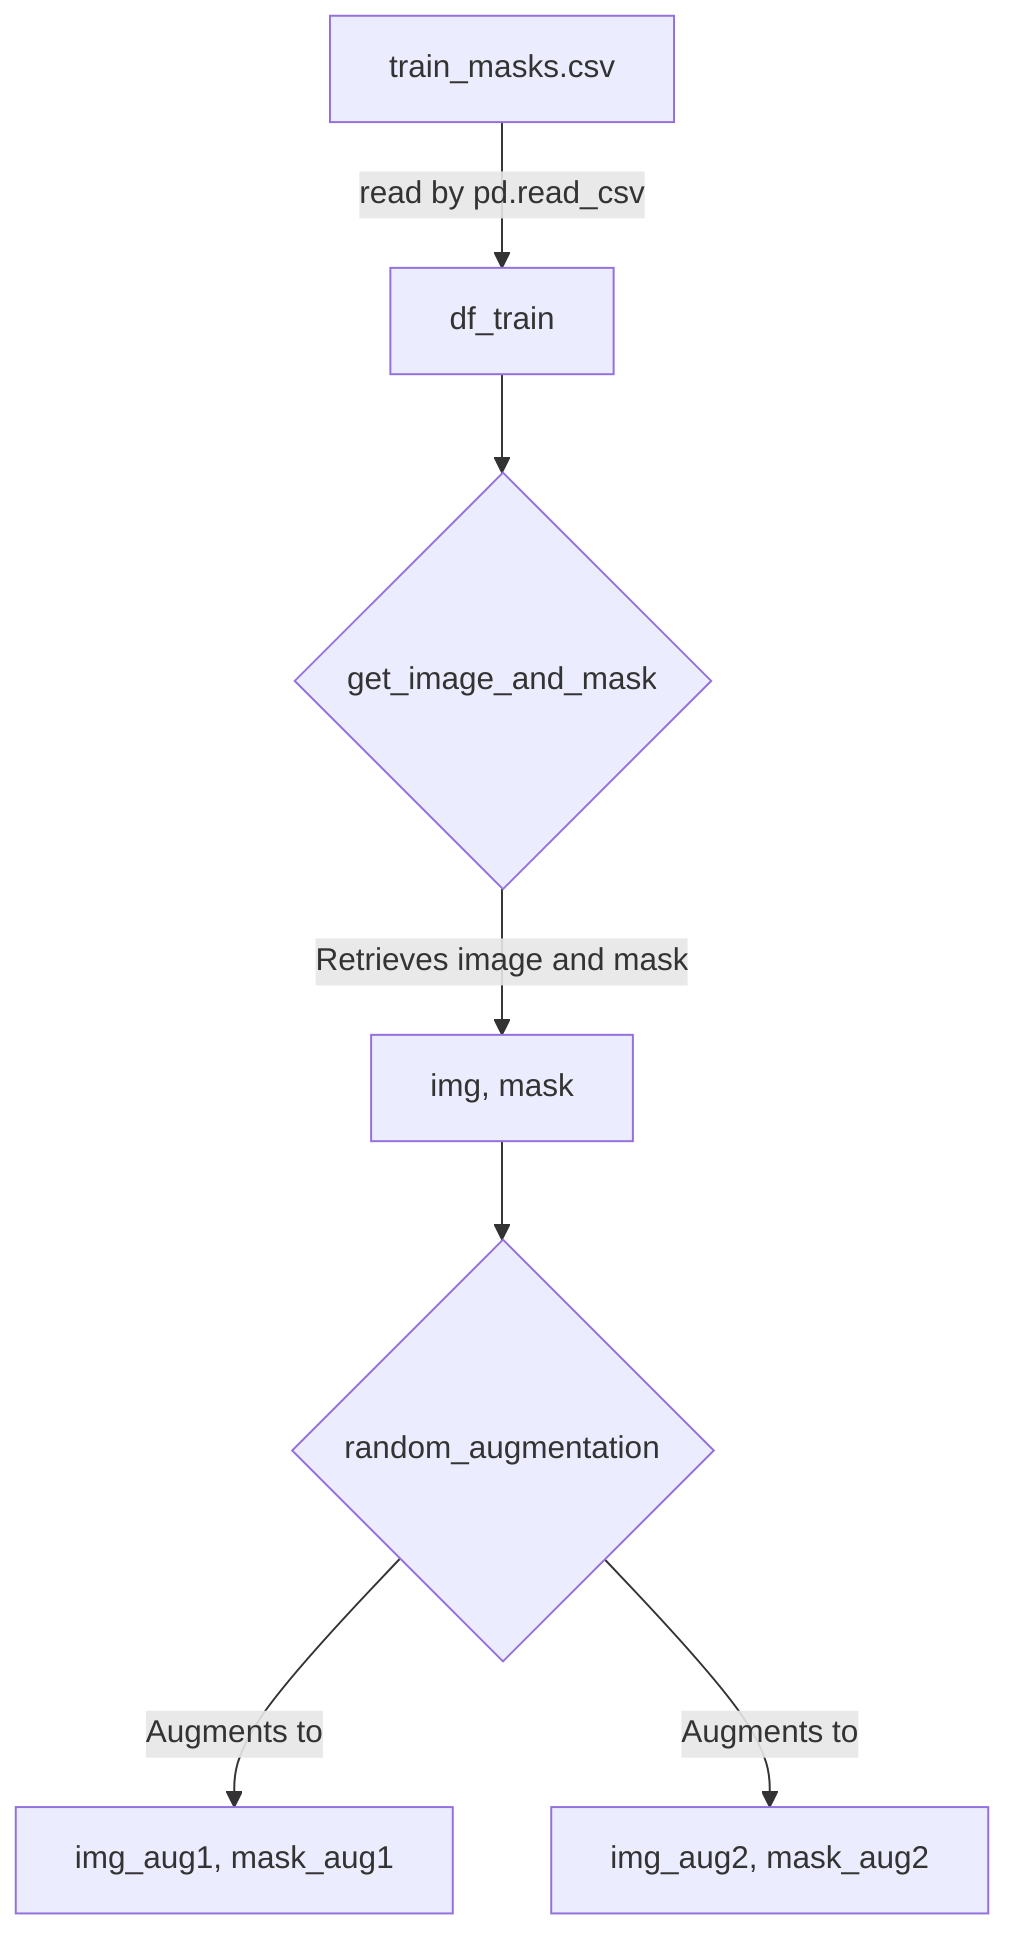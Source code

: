 flowchart TD
    %% Node for CSV Data Source
    A[train_masks.csv] -->|read by pd.read_csv| B[df_train]

    %% Node for Initial DataFrame
    B --> C{get_image_and_mask}
    
    %% Node for Image and Mask Retrieval
    C -->|Retrieves image and mask| D[img, mask]
    
    %% Node for Image Augmentation Function
    D --> E{random_augmentation}
    
    %% Nodes for Augmented Images and Masks
    E -->|Augments to| F[img_aug1, mask_aug1]
    E -->|Augments to| G[img_aug2, mask_aug2]